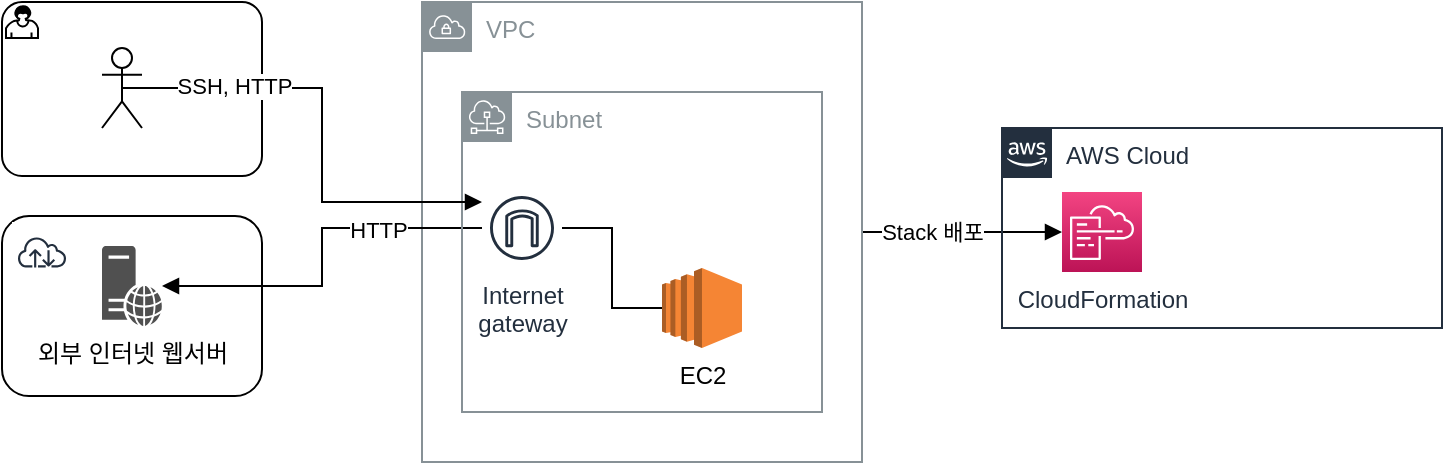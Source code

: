 <mxfile version="20.3.0" type="device"><diagram id="Ht1M8jgEwFfnCIfOTk4-" name="Page-1"><mxGraphModel dx="1106" dy="1719" grid="1" gridSize="10" guides="1" tooltips="1" connect="1" arrows="1" fold="1" page="1" pageScale="1" pageWidth="1169" pageHeight="827" math="0" shadow="0"><root><mxCell id="0"/><mxCell id="1" parent="0"/><mxCell id="R6uI5N3SGkkTVIwYfBwB-4" value="" style="rounded=1;whiteSpace=wrap;html=1;" vertex="1" parent="1"><mxGeometry x="150" y="-553" width="130" height="90" as="geometry"/></mxCell><mxCell id="R6uI5N3SGkkTVIwYfBwB-2" value="" style="points=[[0.25,0,0],[0.5,0,0],[0.75,0,0],[1,0.25,0],[1,0.5,0],[1,0.75,0],[0.75,1,0],[0.5,1,0],[0.25,1,0],[0,0.75,0],[0,0.5,0],[0,0.25,0]];shape=mxgraph.bpmn.task;whiteSpace=wrap;rectStyle=rounded;size=10;taskMarker=user;" vertex="1" parent="1"><mxGeometry x="150" y="-660" width="130" height="87" as="geometry"/></mxCell><mxCell id="R6uI5N3SGkkTVIwYfBwB-3" value="" style="sketch=0;outlineConnect=0;fontColor=#232F3E;gradientColor=none;strokeColor=#232F3E;fillColor=#ffffff;dashed=0;verticalLabelPosition=bottom;verticalAlign=top;align=center;html=1;fontSize=12;fontStyle=0;aspect=fixed;shape=mxgraph.aws4.resourceIcon;resIcon=mxgraph.aws4.internet;" vertex="1" parent="1"><mxGeometry x="155" y="-550" width="30" height="30" as="geometry"/></mxCell><mxCell id="R6uI5N3SGkkTVIwYfBwB-21" style="edgeStyle=orthogonalEdgeStyle;rounded=0;orthogonalLoop=1;jettySize=auto;html=1;entryX=0;entryY=0.5;entryDx=0;entryDy=0;entryPerimeter=0;endArrow=block;endFill=1;" edge="1" parent="1" source="R6uI5N3SGkkTVIwYfBwB-5" target="R6uI5N3SGkkTVIwYfBwB-9"><mxGeometry relative="1" as="geometry"/></mxCell><mxCell id="R6uI5N3SGkkTVIwYfBwB-22" value="Stack 배포" style="edgeLabel;html=1;align=center;verticalAlign=middle;resizable=0;points=[];" vertex="1" connectable="0" parent="R6uI5N3SGkkTVIwYfBwB-21"><mxGeometry x="-0.4" relative="1" as="geometry"><mxPoint x="5" as="offset"/></mxGeometry></mxCell><mxCell id="R6uI5N3SGkkTVIwYfBwB-5" value="VPC" style="sketch=0;outlineConnect=0;gradientColor=none;html=1;whiteSpace=wrap;fontSize=12;fontStyle=0;shape=mxgraph.aws4.group;grIcon=mxgraph.aws4.group_vpc;strokeColor=#879196;fillColor=none;verticalAlign=top;align=left;spacingLeft=30;fontColor=#879196;dashed=0;" vertex="1" parent="1"><mxGeometry x="360" y="-660" width="220" height="230" as="geometry"/></mxCell><mxCell id="R6uI5N3SGkkTVIwYfBwB-17" style="edgeStyle=orthogonalEdgeStyle;rounded=0;orthogonalLoop=1;jettySize=auto;html=1;endArrow=block;endFill=1;" edge="1" parent="1" source="R6uI5N3SGkkTVIwYfBwB-6" target="R6uI5N3SGkkTVIwYfBwB-11"><mxGeometry relative="1" as="geometry"/></mxCell><mxCell id="R6uI5N3SGkkTVIwYfBwB-19" value="HTTP" style="edgeLabel;html=1;align=center;verticalAlign=middle;resizable=0;points=[];" vertex="1" connectable="0" parent="R6uI5N3SGkkTVIwYfBwB-17"><mxGeometry x="-0.45" y="1" relative="1" as="geometry"><mxPoint as="offset"/></mxGeometry></mxCell><mxCell id="R6uI5N3SGkkTVIwYfBwB-20" style="edgeStyle=orthogonalEdgeStyle;rounded=0;orthogonalLoop=1;jettySize=auto;html=1;entryX=0;entryY=0.5;entryDx=0;entryDy=0;entryPerimeter=0;endArrow=none;endFill=0;" edge="1" parent="1" source="R6uI5N3SGkkTVIwYfBwB-6" target="R6uI5N3SGkkTVIwYfBwB-8"><mxGeometry relative="1" as="geometry"/></mxCell><mxCell id="R6uI5N3SGkkTVIwYfBwB-6" value="Internet&#10;gateway" style="sketch=0;outlineConnect=0;fontColor=#232F3E;gradientColor=none;strokeColor=#232F3E;fillColor=#ffffff;dashed=0;verticalLabelPosition=bottom;verticalAlign=top;align=center;html=1;fontSize=12;fontStyle=0;aspect=fixed;shape=mxgraph.aws4.resourceIcon;resIcon=mxgraph.aws4.internet_gateway;" vertex="1" parent="1"><mxGeometry x="390" y="-567" width="40" height="40" as="geometry"/></mxCell><mxCell id="R6uI5N3SGkkTVIwYfBwB-7" value="Subnet" style="sketch=0;outlineConnect=0;gradientColor=none;html=1;whiteSpace=wrap;fontSize=12;fontStyle=0;shape=mxgraph.aws4.group;grIcon=mxgraph.aws4.group_subnet;strokeColor=#879196;fillColor=none;verticalAlign=top;align=left;spacingLeft=30;fontColor=#879196;dashed=0;" vertex="1" parent="1"><mxGeometry x="380" y="-615" width="180" height="160" as="geometry"/></mxCell><mxCell id="R6uI5N3SGkkTVIwYfBwB-8" value="EC2" style="outlineConnect=0;dashed=0;verticalLabelPosition=bottom;verticalAlign=top;align=center;html=1;shape=mxgraph.aws3.ec2;fillColor=#F58534;gradientColor=none;" vertex="1" parent="1"><mxGeometry x="480" y="-527" width="40" height="40" as="geometry"/></mxCell><mxCell id="R6uI5N3SGkkTVIwYfBwB-10" value="AWS Cloud" style="points=[[0,0],[0.25,0],[0.5,0],[0.75,0],[1,0],[1,0.25],[1,0.5],[1,0.75],[1,1],[0.75,1],[0.5,1],[0.25,1],[0,1],[0,0.75],[0,0.5],[0,0.25]];outlineConnect=0;gradientColor=none;html=1;whiteSpace=wrap;fontSize=12;fontStyle=0;container=1;pointerEvents=0;collapsible=0;recursiveResize=0;shape=mxgraph.aws4.group;grIcon=mxgraph.aws4.group_aws_cloud_alt;strokeColor=#232F3E;fillColor=none;verticalAlign=top;align=left;spacingLeft=30;fontColor=#232F3E;dashed=0;" vertex="1" parent="1"><mxGeometry x="650" y="-597" width="220" height="100" as="geometry"/></mxCell><mxCell id="R6uI5N3SGkkTVIwYfBwB-9" value="CloudFormation" style="sketch=0;points=[[0,0,0],[0.25,0,0],[0.5,0,0],[0.75,0,0],[1,0,0],[0,1,0],[0.25,1,0],[0.5,1,0],[0.75,1,0],[1,1,0],[0,0.25,0],[0,0.5,0],[0,0.75,0],[1,0.25,0],[1,0.5,0],[1,0.75,0]];points=[[0,0,0],[0.25,0,0],[0.5,0,0],[0.75,0,0],[1,0,0],[0,1,0],[0.25,1,0],[0.5,1,0],[0.75,1,0],[1,1,0],[0,0.25,0],[0,0.5,0],[0,0.75,0],[1,0.25,0],[1,0.5,0],[1,0.75,0]];outlineConnect=0;fontColor=#232F3E;gradientColor=#F34482;gradientDirection=north;fillColor=#BC1356;strokeColor=#ffffff;dashed=0;verticalLabelPosition=bottom;verticalAlign=top;align=center;html=1;fontSize=12;fontStyle=0;aspect=fixed;shape=mxgraph.aws4.resourceIcon;resIcon=mxgraph.aws4.cloudformation;" vertex="1" parent="R6uI5N3SGkkTVIwYfBwB-10"><mxGeometry x="30" y="32" width="40" height="40" as="geometry"/></mxCell><mxCell id="R6uI5N3SGkkTVIwYfBwB-11" value="외부 인터넷 웹서버" style="sketch=0;pointerEvents=1;shadow=0;dashed=0;html=1;strokeColor=none;fillColor=#505050;labelPosition=center;verticalLabelPosition=bottom;verticalAlign=top;outlineConnect=0;align=center;shape=mxgraph.office.servers.web_server;" vertex="1" parent="1"><mxGeometry x="200" y="-538" width="30" height="40" as="geometry"/></mxCell><mxCell id="R6uI5N3SGkkTVIwYfBwB-16" style="edgeStyle=orthogonalEdgeStyle;rounded=0;orthogonalLoop=1;jettySize=auto;html=1;exitX=0.5;exitY=0.5;exitDx=0;exitDy=0;exitPerimeter=0;endArrow=block;endFill=1;" edge="1" parent="1" source="R6uI5N3SGkkTVIwYfBwB-14" target="R6uI5N3SGkkTVIwYfBwB-6"><mxGeometry relative="1" as="geometry"><Array as="points"><mxPoint x="310" y="-617"/><mxPoint x="310" y="-560"/></Array></mxGeometry></mxCell><mxCell id="R6uI5N3SGkkTVIwYfBwB-18" value="SSH, HTTP" style="edgeLabel;html=1;align=center;verticalAlign=middle;resizable=0;points=[];" vertex="1" connectable="0" parent="R6uI5N3SGkkTVIwYfBwB-16"><mxGeometry x="-0.603" y="1" relative="1" as="geometry"><mxPoint x="9" as="offset"/></mxGeometry></mxCell><mxCell id="R6uI5N3SGkkTVIwYfBwB-14" value="" style="shape=umlActor;verticalLabelPosition=bottom;verticalAlign=top;html=1;outlineConnect=0;" vertex="1" parent="1"><mxGeometry x="200" y="-637" width="20" height="40" as="geometry"/></mxCell></root></mxGraphModel></diagram></mxfile>